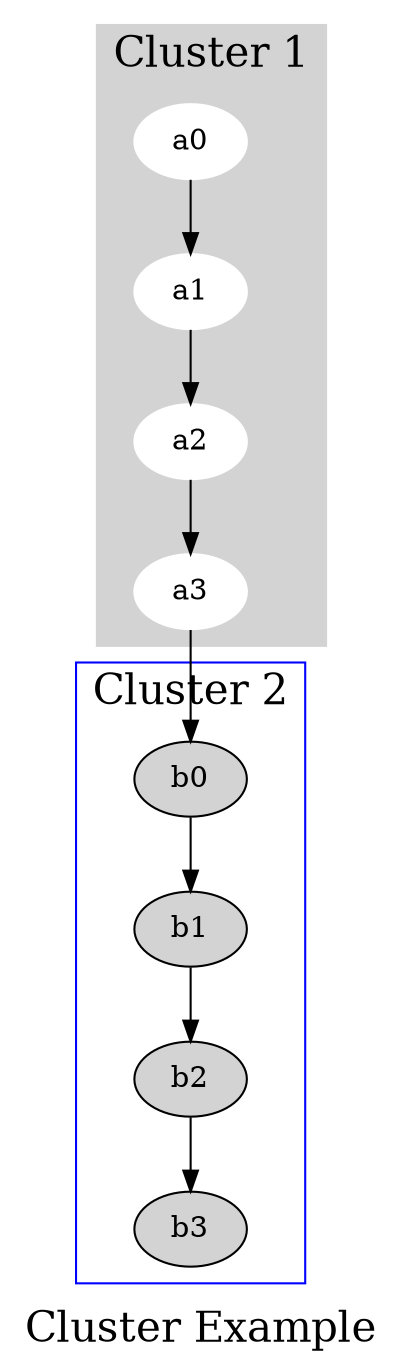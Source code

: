 // @BAKE dot -Tpng $@ -o $*.png
digraph G {
    // Graph properties
    label = "Cluster Example";
    fontsize = 20;

    // Cluster 1
    subgraph cluster_0 {
        style = filled;
        color = lightgrey;
        node [style=filled, color=white];
        label = "Cluster 1";
        
        a0 -> a1 -> a2 -> a3;
    }

    // Cluster 2
    subgraph cluster_1 {
        node [style=filled];
        label = "Cluster 2";
        color = blue;
        
        b0 -> b1 -> b2 -> b3;
    }

    // Connecting nodes between clusters
    a3 -> b0;
}
